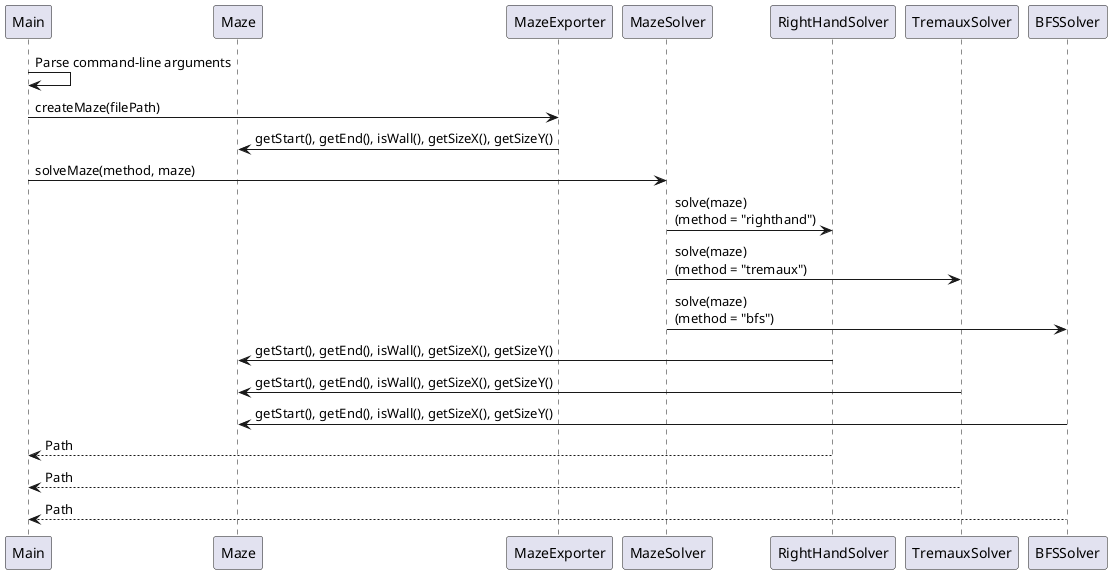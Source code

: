 @startuml HighLevelSequenceDiagram
participant Main
participant Maze
participant MazeExporter
participant MazeSolver
participant RightHandSolver
participant TremauxSolver
participant BFSSolver

Main -> Main: Parse command-line arguments
Main -> MazeExporter: createMaze(filePath)
MazeExporter -> Maze: getStart(), getEnd(), isWall(), getSizeX(), getSizeY()
Main -> MazeSolver: solveMaze(method, maze)
MazeSolver -> RightHandSolver: solve(maze) \n(method = "righthand")
MazeSolver -> TremauxSolver: solve(maze) \n(method = "tremaux")
MazeSolver -> BFSSolver: solve(maze) \n(method = "bfs")
RightHandSolver -> Maze: getStart(), getEnd(), isWall(), getSizeX(), getSizeY()
TremauxSolver -> Maze: getStart(), getEnd(), isWall(), getSizeX(), getSizeY()
BFSSolver -> Maze: getStart(), getEnd(), isWall(), getSizeX(), getSizeY()
Main <-- RightHandSolver: Path
Main <-- TremauxSolver: Path
Main <-- BFSSolver: Path
@enduml